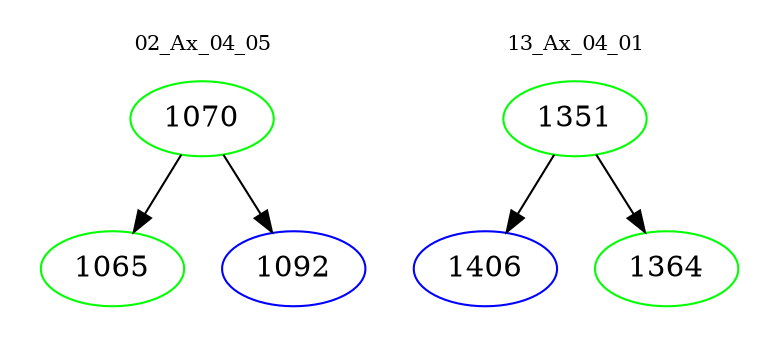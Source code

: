 digraph{
subgraph cluster_0 {
color = white
label = "02_Ax_04_05";
fontsize=10;
T0_1070 [label="1070", color="green"]
T0_1070 -> T0_1065 [color="black"]
T0_1065 [label="1065", color="green"]
T0_1070 -> T0_1092 [color="black"]
T0_1092 [label="1092", color="blue"]
}
subgraph cluster_1 {
color = white
label = "13_Ax_04_01";
fontsize=10;
T1_1351 [label="1351", color="green"]
T1_1351 -> T1_1406 [color="black"]
T1_1406 [label="1406", color="blue"]
T1_1351 -> T1_1364 [color="black"]
T1_1364 [label="1364", color="green"]
}
}
